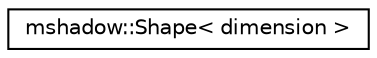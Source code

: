 digraph "Graphical Class Hierarchy"
{
 // LATEX_PDF_SIZE
  edge [fontname="Helvetica",fontsize="10",labelfontname="Helvetica",labelfontsize="10"];
  node [fontname="Helvetica",fontsize="10",shape=record];
  rankdir="LR";
  Node0 [label="mshadow::Shape\< dimension \>",height=0.2,width=0.4,color="black", fillcolor="white", style="filled",URL="$structmshadow_1_1Shape.html",tooltip="shape of a tensor"];
}
